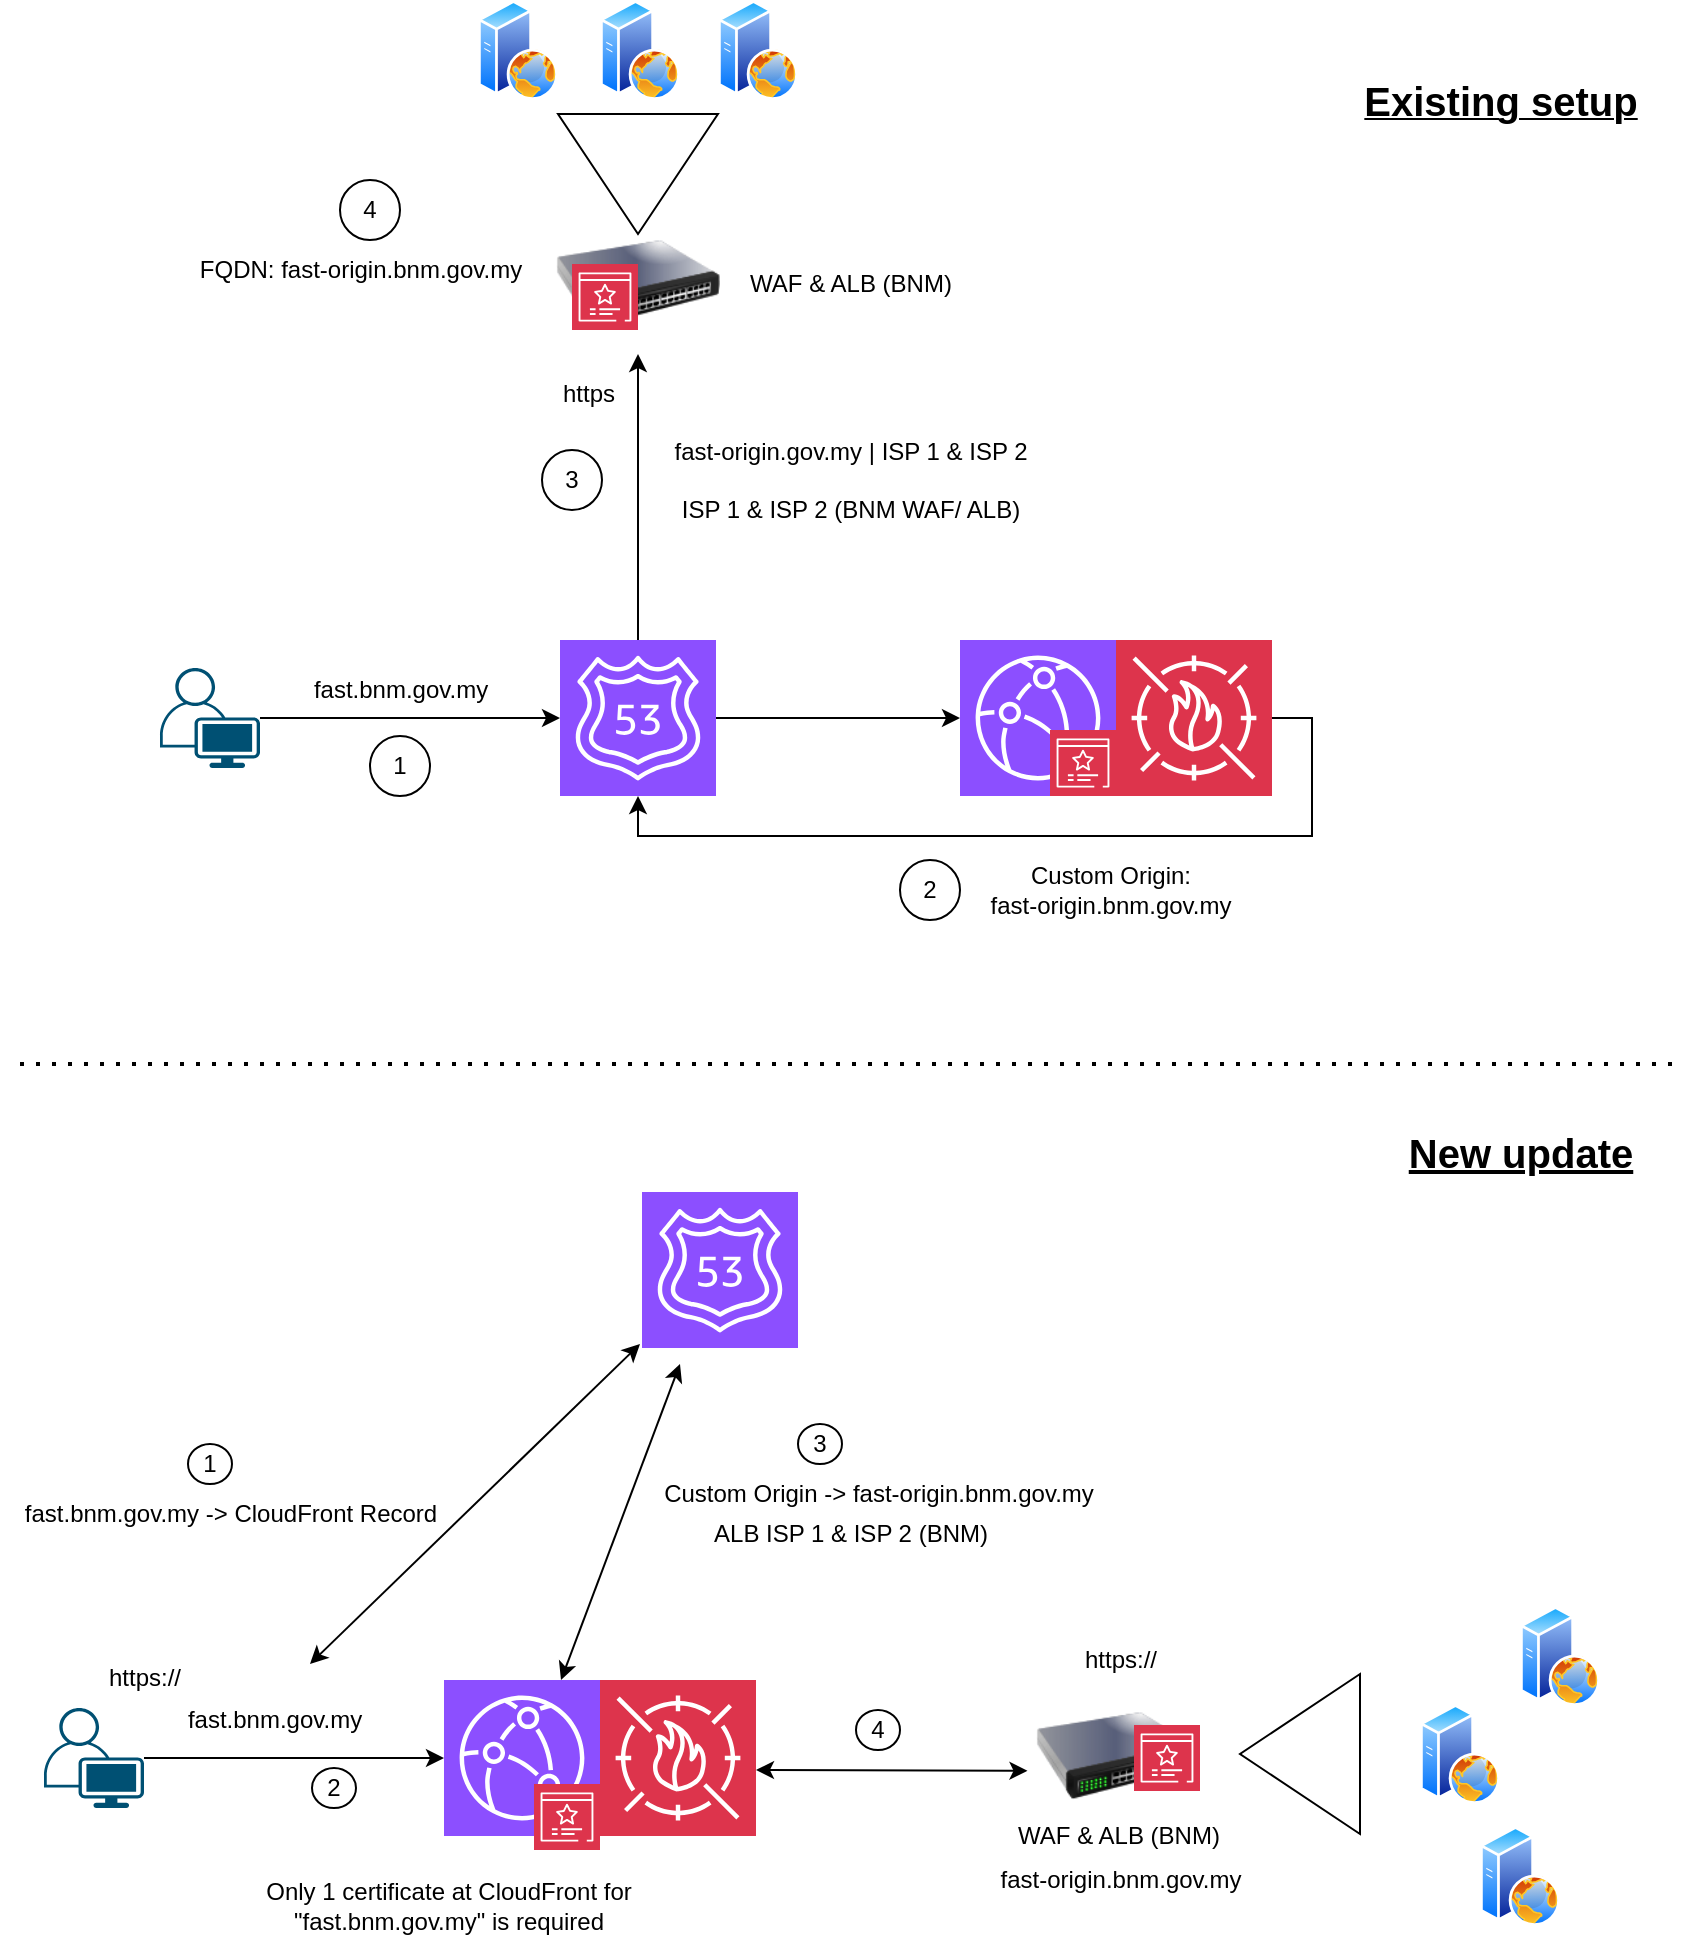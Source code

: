 <mxfile version="22.1.21" type="github">
  <diagram name="Page-1" id="U_xuJ-hQydTFbC9t58jh">
    <mxGraphModel dx="984" dy="589" grid="1" gridSize="10" guides="1" tooltips="1" connect="1" arrows="1" fold="1" page="1" pageScale="1" pageWidth="850" pageHeight="1100" math="0" shadow="0">
      <root>
        <mxCell id="0" />
        <mxCell id="1" parent="0" />
        <mxCell id="0SC08fXxSFEZPIBnkhzN-6" style="edgeStyle=orthogonalEdgeStyle;rounded=0;orthogonalLoop=1;jettySize=auto;html=1;" parent="1" source="0SC08fXxSFEZPIBnkhzN-4" edge="1">
          <mxGeometry relative="1" as="geometry">
            <mxPoint x="222" y="887" as="targetPoint" />
          </mxGeometry>
        </mxCell>
        <mxCell id="0SC08fXxSFEZPIBnkhzN-4" value="" style="points=[[0.35,0,0],[0.98,0.51,0],[1,0.71,0],[0.67,1,0],[0,0.795,0],[0,0.65,0]];verticalLabelPosition=bottom;sketch=0;html=1;verticalAlign=top;aspect=fixed;align=center;pointerEvents=1;shape=mxgraph.cisco19.user;fillColor=#005073;strokeColor=none;" parent="1" vertex="1">
          <mxGeometry x="22" y="862" width="50" height="50" as="geometry" />
        </mxCell>
        <mxCell id="0SC08fXxSFEZPIBnkhzN-7" value="" style="sketch=0;points=[[0,0,0],[0.25,0,0],[0.5,0,0],[0.75,0,0],[1,0,0],[0,1,0],[0.25,1,0],[0.5,1,0],[0.75,1,0],[1,1,0],[0,0.25,0],[0,0.5,0],[0,0.75,0],[1,0.25,0],[1,0.5,0],[1,0.75,0]];outlineConnect=0;fontColor=#232F3E;fillColor=#8C4FFF;strokeColor=#ffffff;dashed=0;verticalLabelPosition=bottom;verticalAlign=top;align=center;html=1;fontSize=12;fontStyle=0;aspect=fixed;shape=mxgraph.aws4.resourceIcon;resIcon=mxgraph.aws4.cloudfront;" parent="1" vertex="1">
          <mxGeometry x="222" y="848" width="78" height="78" as="geometry" />
        </mxCell>
        <mxCell id="0SC08fXxSFEZPIBnkhzN-12" value="" style="image;html=1;image=img/lib/clip_art/networking/Switch_128x128.png" parent="1" vertex="1">
          <mxGeometry x="518" y="851" width="82" height="70" as="geometry" />
        </mxCell>
        <mxCell id="0SC08fXxSFEZPIBnkhzN-13" value="" style="sketch=0;points=[[0,0,0],[0.25,0,0],[0.5,0,0],[0.75,0,0],[1,0,0],[0,1,0],[0.25,1,0],[0.5,1,0],[0.75,1,0],[1,1,0],[0,0.25,0],[0,0.5,0],[0,0.75,0],[1,0.25,0],[1,0.5,0],[1,0.75,0]];outlineConnect=0;fontColor=#232F3E;fillColor=#DD344C;strokeColor=#ffffff;dashed=0;verticalLabelPosition=bottom;verticalAlign=top;align=center;html=1;fontSize=12;fontStyle=0;aspect=fixed;shape=mxgraph.aws4.resourceIcon;resIcon=mxgraph.aws4.waf;" parent="1" vertex="1">
          <mxGeometry x="300" y="848" width="78" height="78" as="geometry" />
        </mxCell>
        <mxCell id="0SC08fXxSFEZPIBnkhzN-17" value="" style="endArrow=none;dashed=1;html=1;dashPattern=1 3;strokeWidth=2;rounded=0;" parent="1" edge="1">
          <mxGeometry width="50" height="50" relative="1" as="geometry">
            <mxPoint x="10" y="540" as="sourcePoint" />
            <mxPoint x="840" y="540" as="targetPoint" />
          </mxGeometry>
        </mxCell>
        <mxCell id="0SC08fXxSFEZPIBnkhzN-18" style="edgeStyle=orthogonalEdgeStyle;rounded=0;orthogonalLoop=1;jettySize=auto;html=1;exitX=0.5;exitY=0;exitDx=0;exitDy=0;exitPerimeter=0;" parent="1" source="0SC08fXxSFEZPIBnkhzN-19" target="0SC08fXxSFEZPIBnkhzN-27" edge="1">
          <mxGeometry relative="1" as="geometry" />
        </mxCell>
        <mxCell id="0SC08fXxSFEZPIBnkhzN-19" value="" style="sketch=0;points=[[0,0,0],[0.25,0,0],[0.5,0,0],[0.75,0,0],[1,0,0],[0,1,0],[0.25,1,0],[0.5,1,0],[0.75,1,0],[1,1,0],[0,0.25,0],[0,0.5,0],[0,0.75,0],[1,0.25,0],[1,0.5,0],[1,0.75,0]];outlineConnect=0;fontColor=#232F3E;fillColor=#8C4FFF;strokeColor=#ffffff;dashed=0;verticalLabelPosition=bottom;verticalAlign=top;align=center;html=1;fontSize=12;fontStyle=0;aspect=fixed;shape=mxgraph.aws4.resourceIcon;resIcon=mxgraph.aws4.route_53;" parent="1" vertex="1">
          <mxGeometry x="280" y="328" width="78" height="78" as="geometry" />
        </mxCell>
        <mxCell id="0SC08fXxSFEZPIBnkhzN-20" value="fast.bnm.gov.my" style="text;html=1;align=center;verticalAlign=middle;resizable=0;points=[];autosize=1;strokeColor=none;fillColor=none;" parent="1" vertex="1">
          <mxGeometry x="145" y="338" width="110" height="30" as="geometry" />
        </mxCell>
        <mxCell id="0SC08fXxSFEZPIBnkhzN-21" style="edgeStyle=orthogonalEdgeStyle;rounded=0;orthogonalLoop=1;jettySize=auto;html=1;" parent="1" source="0SC08fXxSFEZPIBnkhzN-22" target="0SC08fXxSFEZPIBnkhzN-19" edge="1">
          <mxGeometry relative="1" as="geometry" />
        </mxCell>
        <mxCell id="0SC08fXxSFEZPIBnkhzN-22" value="" style="points=[[0.35,0,0],[0.98,0.51,0],[1,0.71,0],[0.67,1,0],[0,0.795,0],[0,0.65,0]];verticalLabelPosition=bottom;sketch=0;html=1;verticalAlign=top;aspect=fixed;align=center;pointerEvents=1;shape=mxgraph.cisco19.user;fillColor=#005073;strokeColor=none;" parent="1" vertex="1">
          <mxGeometry x="80" y="342" width="50" height="50" as="geometry" />
        </mxCell>
        <mxCell id="0SC08fXxSFEZPIBnkhzN-23" value="" style="sketch=0;points=[[0,0,0],[0.25,0,0],[0.5,0,0],[0.75,0,0],[1,0,0],[0,1,0],[0.25,1,0],[0.5,1,0],[0.75,1,0],[1,1,0],[0,0.25,0],[0,0.5,0],[0,0.75,0],[1,0.25,0],[1,0.5,0],[1,0.75,0]];outlineConnect=0;fontColor=#232F3E;fillColor=#8C4FFF;strokeColor=#ffffff;dashed=0;verticalLabelPosition=bottom;verticalAlign=top;align=center;html=1;fontSize=12;fontStyle=0;aspect=fixed;shape=mxgraph.aws4.resourceIcon;resIcon=mxgraph.aws4.cloudfront;" parent="1" vertex="1">
          <mxGeometry x="480" y="328" width="78" height="78" as="geometry" />
        </mxCell>
        <mxCell id="0SC08fXxSFEZPIBnkhzN-24" style="edgeStyle=orthogonalEdgeStyle;rounded=0;orthogonalLoop=1;jettySize=auto;html=1;entryX=0;entryY=0.5;entryDx=0;entryDy=0;entryPerimeter=0;" parent="1" source="0SC08fXxSFEZPIBnkhzN-19" target="0SC08fXxSFEZPIBnkhzN-23" edge="1">
          <mxGeometry relative="1" as="geometry" />
        </mxCell>
        <mxCell id="0SC08fXxSFEZPIBnkhzN-25" value="Custom Origin: &lt;br&gt;fast-origin.bnm.gov.my" style="text;html=1;align=center;verticalAlign=middle;resizable=0;points=[];autosize=1;strokeColor=none;fillColor=none;" parent="1" vertex="1">
          <mxGeometry x="485" y="433" width="140" height="40" as="geometry" />
        </mxCell>
        <mxCell id="0SC08fXxSFEZPIBnkhzN-26" value="fast-origin.gov.my | ISP 1 &amp;amp; ISP 2&lt;br&gt;&lt;br&gt;ISP 1 &amp;amp; ISP 2 (BNM WAF/ ALB)" style="text;html=1;align=center;verticalAlign=middle;resizable=0;points=[];autosize=1;strokeColor=none;fillColor=none;" parent="1" vertex="1">
          <mxGeometry x="325" y="218" width="200" height="60" as="geometry" />
        </mxCell>
        <mxCell id="0SC08fXxSFEZPIBnkhzN-27" value="" style="image;html=1;image=img/lib/clip_art/networking/Switch_128x128.png" parent="1" vertex="1">
          <mxGeometry x="278" y="115" width="82" height="70" as="geometry" />
        </mxCell>
        <mxCell id="0SC08fXxSFEZPIBnkhzN-28" value="" style="sketch=0;points=[[0,0,0],[0.25,0,0],[0.5,0,0],[0.75,0,0],[1,0,0],[0,1,0],[0.25,1,0],[0.5,1,0],[0.75,1,0],[1,1,0],[0,0.25,0],[0,0.5,0],[0,0.75,0],[1,0.25,0],[1,0.5,0],[1,0.75,0]];outlineConnect=0;fontColor=#232F3E;fillColor=#DD344C;strokeColor=#ffffff;dashed=0;verticalLabelPosition=bottom;verticalAlign=top;align=center;html=1;fontSize=12;fontStyle=0;aspect=fixed;shape=mxgraph.aws4.resourceIcon;resIcon=mxgraph.aws4.waf;" parent="1" vertex="1">
          <mxGeometry x="558" y="328" width="78" height="78" as="geometry" />
        </mxCell>
        <mxCell id="0SC08fXxSFEZPIBnkhzN-29" style="edgeStyle=orthogonalEdgeStyle;rounded=0;orthogonalLoop=1;jettySize=auto;html=1;exitX=1;exitY=0.5;exitDx=0;exitDy=0;exitPerimeter=0;entryX=0.5;entryY=1;entryDx=0;entryDy=0;entryPerimeter=0;" parent="1" source="0SC08fXxSFEZPIBnkhzN-28" target="0SC08fXxSFEZPIBnkhzN-19" edge="1">
          <mxGeometry relative="1" as="geometry" />
        </mxCell>
        <mxCell id="0SC08fXxSFEZPIBnkhzN-30" value="FQDN: fast-origin.bnm.gov.my" style="text;html=1;align=center;verticalAlign=middle;resizable=0;points=[];autosize=1;strokeColor=none;fillColor=none;" parent="1" vertex="1">
          <mxGeometry x="90" y="128" width="180" height="30" as="geometry" />
        </mxCell>
        <mxCell id="0SC08fXxSFEZPIBnkhzN-31" value="&lt;b&gt;&lt;u&gt;&lt;font style=&quot;font-size: 20px;&quot;&gt;Existing setup&lt;/font&gt;&lt;/u&gt;&lt;/b&gt;" style="text;html=1;align=center;verticalAlign=middle;resizable=0;points=[];autosize=1;strokeColor=none;fillColor=none;" parent="1" vertex="1">
          <mxGeometry x="670" y="38" width="160" height="40" as="geometry" />
        </mxCell>
        <mxCell id="0SC08fXxSFEZPIBnkhzN-32" value="&lt;div style=&quot;font-size: 20px;&quot;&gt;New update&lt;/div&gt;" style="text;html=1;align=center;verticalAlign=middle;resizable=0;points=[];autosize=1;strokeColor=none;fillColor=none;fontStyle=5;fontSize=20;" parent="1" vertex="1">
          <mxGeometry x="690" y="564" width="140" height="40" as="geometry" />
        </mxCell>
        <mxCell id="0SC08fXxSFEZPIBnkhzN-34" value="WAF &amp;amp; ALB (BNM)" style="text;html=1;align=center;verticalAlign=middle;resizable=0;points=[];autosize=1;strokeColor=none;fillColor=none;" parent="1" vertex="1">
          <mxGeometry x="360" y="135" width="130" height="30" as="geometry" />
        </mxCell>
        <mxCell id="0SC08fXxSFEZPIBnkhzN-35" value="WAF &amp;amp; ALB (BNM)" style="text;html=1;align=center;verticalAlign=middle;resizable=0;points=[];autosize=1;strokeColor=none;fillColor=none;" parent="1" vertex="1">
          <mxGeometry x="494" y="911" width="130" height="30" as="geometry" />
        </mxCell>
        <mxCell id="0SC08fXxSFEZPIBnkhzN-36" value="" style="image;aspect=fixed;perimeter=ellipsePerimeter;html=1;align=center;shadow=0;dashed=0;spacingTop=3;image=img/lib/active_directory/web_server.svg;" parent="1" vertex="1">
          <mxGeometry x="710" y="860" width="40" height="50" as="geometry" />
        </mxCell>
        <mxCell id="0SC08fXxSFEZPIBnkhzN-38" value="" style="image;aspect=fixed;perimeter=ellipsePerimeter;html=1;align=center;shadow=0;dashed=0;spacingTop=3;image=img/lib/active_directory/web_server.svg;" parent="1" vertex="1">
          <mxGeometry x="760" y="811" width="40" height="50" as="geometry" />
        </mxCell>
        <mxCell id="0SC08fXxSFEZPIBnkhzN-39" value="" style="image;aspect=fixed;perimeter=ellipsePerimeter;html=1;align=center;shadow=0;dashed=0;spacingTop=3;image=img/lib/active_directory/web_server.svg;fontStyle=1" parent="1" vertex="1">
          <mxGeometry x="740" y="921" width="40" height="50" as="geometry" />
        </mxCell>
        <mxCell id="0SC08fXxSFEZPIBnkhzN-40" value="" style="image;aspect=fixed;perimeter=ellipsePerimeter;html=1;align=center;shadow=0;dashed=0;spacingTop=3;image=img/lib/active_directory/web_server.svg;" parent="1" vertex="1">
          <mxGeometry x="239" y="8" width="40" height="50" as="geometry" />
        </mxCell>
        <mxCell id="0SC08fXxSFEZPIBnkhzN-41" value="" style="image;aspect=fixed;perimeter=ellipsePerimeter;html=1;align=center;shadow=0;dashed=0;spacingTop=3;image=img/lib/active_directory/web_server.svg;" parent="1" vertex="1">
          <mxGeometry x="300" y="8" width="40" height="50" as="geometry" />
        </mxCell>
        <mxCell id="0SC08fXxSFEZPIBnkhzN-42" value="" style="image;aspect=fixed;perimeter=ellipsePerimeter;html=1;align=center;shadow=0;dashed=0;spacingTop=3;image=img/lib/active_directory/web_server.svg;fontStyle=1" parent="1" vertex="1">
          <mxGeometry x="359" y="8" width="40" height="50" as="geometry" />
        </mxCell>
        <mxCell id="0SC08fXxSFEZPIBnkhzN-43" value="1" style="ellipse;whiteSpace=wrap;html=1;" parent="1" vertex="1">
          <mxGeometry x="94" y="730" width="22" height="20" as="geometry" />
        </mxCell>
        <mxCell id="0SC08fXxSFEZPIBnkhzN-48" value="1" style="ellipse;whiteSpace=wrap;html=1;" parent="1" vertex="1">
          <mxGeometry x="185" y="376" width="30" height="30" as="geometry" />
        </mxCell>
        <mxCell id="0SC08fXxSFEZPIBnkhzN-49" value="2" style="ellipse;whiteSpace=wrap;html=1;" parent="1" vertex="1">
          <mxGeometry x="450" y="438" width="30" height="30" as="geometry" />
        </mxCell>
        <mxCell id="0SC08fXxSFEZPIBnkhzN-51" value="3" style="ellipse;whiteSpace=wrap;html=1;" parent="1" vertex="1">
          <mxGeometry x="271" y="233" width="30" height="30" as="geometry" />
        </mxCell>
        <mxCell id="0SC08fXxSFEZPIBnkhzN-52" value="4" style="ellipse;whiteSpace=wrap;html=1;" parent="1" vertex="1">
          <mxGeometry x="170" y="98" width="30" height="30" as="geometry" />
        </mxCell>
        <mxCell id="0SC08fXxSFEZPIBnkhzN-54" value="" style="triangle;whiteSpace=wrap;html=1;rotation=90;fillColor=none;" parent="1" vertex="1">
          <mxGeometry x="289" y="55" width="60" height="80" as="geometry" />
        </mxCell>
        <mxCell id="0SC08fXxSFEZPIBnkhzN-55" value="" style="triangle;whiteSpace=wrap;html=1;rotation=-180;fillColor=none;" parent="1" vertex="1">
          <mxGeometry x="620" y="845" width="60" height="80" as="geometry" />
        </mxCell>
        <mxCell id="0SC08fXxSFEZPIBnkhzN-56" value="https://" style="text;html=1;align=center;verticalAlign=middle;resizable=0;points=[];autosize=1;strokeColor=none;fillColor=none;" parent="1" vertex="1">
          <mxGeometry x="530" y="823" width="60" height="30" as="geometry" />
        </mxCell>
        <mxCell id="0SC08fXxSFEZPIBnkhzN-60" value="fast.bnm.gov.my" style="text;html=1;align=center;verticalAlign=middle;resizable=0;points=[];autosize=1;strokeColor=none;fillColor=none;" parent="1" vertex="1">
          <mxGeometry x="82" y="853" width="110" height="30" as="geometry" />
        </mxCell>
        <mxCell id="0SC08fXxSFEZPIBnkhzN-61" value="" style="sketch=0;points=[[0,0,0],[0.25,0,0],[0.5,0,0],[0.75,0,0],[1,0,0],[0,1,0],[0.25,1,0],[0.5,1,0],[0.75,1,0],[1,1,0],[0,0.25,0],[0,0.5,0],[0,0.75,0],[1,0.25,0],[1,0.5,0],[1,0.75,0]];outlineConnect=0;fontColor=#232F3E;fillColor=#DD344C;strokeColor=#ffffff;dashed=0;verticalLabelPosition=bottom;verticalAlign=top;align=center;html=1;fontSize=12;fontStyle=0;aspect=fixed;shape=mxgraph.aws4.resourceIcon;resIcon=mxgraph.aws4.certificate_manager_3;" parent="1" vertex="1">
          <mxGeometry x="267" y="900" width="33" height="33" as="geometry" />
        </mxCell>
        <mxCell id="0SC08fXxSFEZPIBnkhzN-62" value="https://" style="text;html=1;align=center;verticalAlign=middle;resizable=0;points=[];autosize=1;strokeColor=none;fillColor=none;" parent="1" vertex="1">
          <mxGeometry x="42" y="832" width="60" height="30" as="geometry" />
        </mxCell>
        <mxCell id="0SC08fXxSFEZPIBnkhzN-74" value="" style="sketch=0;points=[[0,0,0],[0.25,0,0],[0.5,0,0],[0.75,0,0],[1,0,0],[0,1,0],[0.25,1,0],[0.5,1,0],[0.75,1,0],[1,1,0],[0,0.25,0],[0,0.5,0],[0,0.75,0],[1,0.25,0],[1,0.5,0],[1,0.75,0]];outlineConnect=0;fontColor=#232F3E;fillColor=#8C4FFF;strokeColor=#ffffff;dashed=0;verticalLabelPosition=bottom;verticalAlign=top;align=center;html=1;fontSize=12;fontStyle=0;aspect=fixed;shape=mxgraph.aws4.resourceIcon;resIcon=mxgraph.aws4.route_53;" parent="1" vertex="1">
          <mxGeometry x="321" y="604" width="78" height="78" as="geometry" />
        </mxCell>
        <mxCell id="0SC08fXxSFEZPIBnkhzN-76" value="fast.bnm.gov.my -&amp;gt; CloudFront Record" style="text;html=1;align=center;verticalAlign=middle;resizable=0;points=[];autosize=1;strokeColor=none;fillColor=none;" parent="1" vertex="1">
          <mxGeometry y="750" width="230" height="30" as="geometry" />
        </mxCell>
        <mxCell id="0SC08fXxSFEZPIBnkhzN-80" value="" style="endArrow=classic;startArrow=classic;html=1;rounded=0;" parent="1" edge="1">
          <mxGeometry width="50" height="50" relative="1" as="geometry">
            <mxPoint x="155" y="840" as="sourcePoint" />
            <mxPoint x="320" y="680" as="targetPoint" />
          </mxGeometry>
        </mxCell>
        <mxCell id="0SC08fXxSFEZPIBnkhzN-81" value="" style="endArrow=classic;startArrow=classic;html=1;rounded=0;exitX=0.75;exitY=0;exitDx=0;exitDy=0;exitPerimeter=0;" parent="1" source="0SC08fXxSFEZPIBnkhzN-7" edge="1">
          <mxGeometry width="50" height="50" relative="1" as="geometry">
            <mxPoint x="185" y="853" as="sourcePoint" />
            <mxPoint x="340" y="690" as="targetPoint" />
          </mxGeometry>
        </mxCell>
        <mxCell id="0SC08fXxSFEZPIBnkhzN-83" value="" style="endArrow=classic;startArrow=classic;html=1;rounded=0;entryX=-0.052;entryY=0.606;entryDx=0;entryDy=0;entryPerimeter=0;" parent="1" target="0SC08fXxSFEZPIBnkhzN-12" edge="1">
          <mxGeometry width="50" height="50" relative="1" as="geometry">
            <mxPoint x="378" y="893" as="sourcePoint" />
            <mxPoint x="428" y="843" as="targetPoint" />
          </mxGeometry>
        </mxCell>
        <mxCell id="0SC08fXxSFEZPIBnkhzN-84" value="Custom Origin -&amp;gt; fast-origin.bnm.gov.my" style="text;html=1;align=center;verticalAlign=middle;resizable=0;points=[];autosize=1;strokeColor=none;fillColor=none;" parent="1" vertex="1">
          <mxGeometry x="319" y="740" width="240" height="30" as="geometry" />
        </mxCell>
        <mxCell id="0SC08fXxSFEZPIBnkhzN-85" value="2" style="ellipse;whiteSpace=wrap;html=1;" parent="1" vertex="1">
          <mxGeometry x="156" y="892" width="22" height="20" as="geometry" />
        </mxCell>
        <mxCell id="0SC08fXxSFEZPIBnkhzN-86" value="ALB ISP 1 &amp;amp; ISP 2 (BNM)" style="text;html=1;align=center;verticalAlign=middle;resizable=0;points=[];autosize=1;strokeColor=none;fillColor=none;" parent="1" vertex="1">
          <mxGeometry x="345" y="760" width="160" height="30" as="geometry" />
        </mxCell>
        <mxCell id="0SC08fXxSFEZPIBnkhzN-91" value="3" style="ellipse;whiteSpace=wrap;html=1;" parent="1" vertex="1">
          <mxGeometry x="399" y="720" width="22" height="20" as="geometry" />
        </mxCell>
        <mxCell id="0SC08fXxSFEZPIBnkhzN-93" value="4" style="ellipse;whiteSpace=wrap;html=1;" parent="1" vertex="1">
          <mxGeometry x="428" y="863" width="22" height="20" as="geometry" />
        </mxCell>
        <mxCell id="0SC08fXxSFEZPIBnkhzN-95" value="&lt;div&gt;Only 1 certificate at CloudFront for &lt;br&gt;&quot;fast.bnm.gov.my&quot; is required&lt;/div&gt;" style="text;html=1;align=center;verticalAlign=middle;resizable=0;points=[];autosize=1;strokeColor=none;fillColor=none;" parent="1" vertex="1">
          <mxGeometry x="119" y="941" width="210" height="40" as="geometry" />
        </mxCell>
        <mxCell id="0SC08fXxSFEZPIBnkhzN-96" value="" style="sketch=0;points=[[0,0,0],[0.25,0,0],[0.5,0,0],[0.75,0,0],[1,0,0],[0,1,0],[0.25,1,0],[0.5,1,0],[0.75,1,0],[1,1,0],[0,0.25,0],[0,0.5,0],[0,0.75,0],[1,0.25,0],[1,0.5,0],[1,0.75,0]];outlineConnect=0;fontColor=#232F3E;fillColor=#DD344C;strokeColor=#ffffff;dashed=0;verticalLabelPosition=bottom;verticalAlign=top;align=center;html=1;fontSize=12;fontStyle=0;aspect=fixed;shape=mxgraph.aws4.resourceIcon;resIcon=mxgraph.aws4.certificate_manager_3;" parent="1" vertex="1">
          <mxGeometry x="525" y="373" width="33" height="33" as="geometry" />
        </mxCell>
        <mxCell id="0SC08fXxSFEZPIBnkhzN-97" value="" style="sketch=0;points=[[0,0,0],[0.25,0,0],[0.5,0,0],[0.75,0,0],[1,0,0],[0,1,0],[0.25,1,0],[0.5,1,0],[0.75,1,0],[1,1,0],[0,0.25,0],[0,0.5,0],[0,0.75,0],[1,0.25,0],[1,0.5,0],[1,0.75,0]];outlineConnect=0;fontColor=#232F3E;fillColor=#DD344C;strokeColor=#ffffff;dashed=0;verticalLabelPosition=bottom;verticalAlign=top;align=center;html=1;fontSize=12;fontStyle=0;aspect=fixed;shape=mxgraph.aws4.resourceIcon;resIcon=mxgraph.aws4.certificate_manager_3;" parent="1" vertex="1">
          <mxGeometry x="286" y="140" width="33" height="33" as="geometry" />
        </mxCell>
        <mxCell id="0SC08fXxSFEZPIBnkhzN-98" value="https" style="text;html=1;align=center;verticalAlign=middle;resizable=0;points=[];autosize=1;strokeColor=none;fillColor=none;" parent="1" vertex="1">
          <mxGeometry x="269" y="190" width="50" height="30" as="geometry" />
        </mxCell>
        <mxCell id="fFnyPujPG9BeZhZMO3ou-1" value="" style="sketch=0;points=[[0,0,0],[0.25,0,0],[0.5,0,0],[0.75,0,0],[1,0,0],[0,1,0],[0.25,1,0],[0.5,1,0],[0.75,1,0],[1,1,0],[0,0.25,0],[0,0.5,0],[0,0.75,0],[1,0.25,0],[1,0.5,0],[1,0.75,0]];outlineConnect=0;fontColor=#232F3E;fillColor=#DD344C;strokeColor=#ffffff;dashed=0;verticalLabelPosition=bottom;verticalAlign=top;align=center;html=1;fontSize=12;fontStyle=0;aspect=fixed;shape=mxgraph.aws4.resourceIcon;resIcon=mxgraph.aws4.certificate_manager_3;" vertex="1" parent="1">
          <mxGeometry x="567" y="870.5" width="33" height="33" as="geometry" />
        </mxCell>
        <mxCell id="fFnyPujPG9BeZhZMO3ou-2" value="fast-origin.bnm.gov.my" style="text;html=1;align=center;verticalAlign=middle;resizable=0;points=[];autosize=1;strokeColor=none;fillColor=none;" vertex="1" parent="1">
          <mxGeometry x="490" y="933" width="140" height="30" as="geometry" />
        </mxCell>
      </root>
    </mxGraphModel>
  </diagram>
</mxfile>
